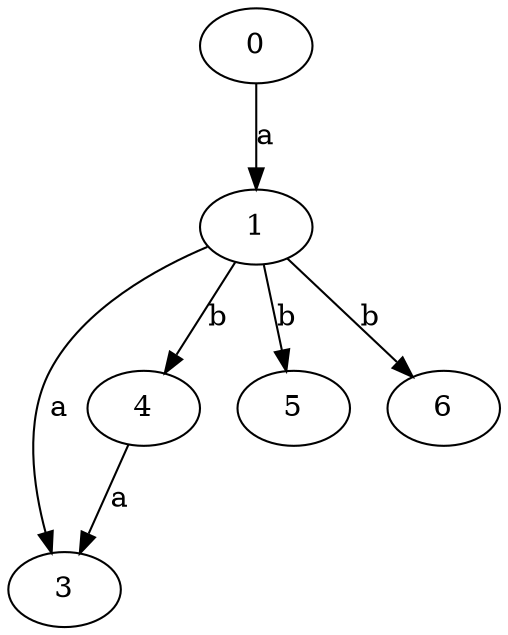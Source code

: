 strict digraph  {
0;
1;
3;
4;
5;
6;
0 -> 1  [label=a];
1 -> 3  [label=a];
1 -> 4  [label=b];
1 -> 5  [label=b];
1 -> 6  [label=b];
4 -> 3  [label=a];
}

